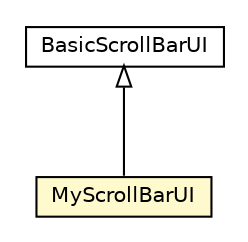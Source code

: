 #!/usr/local/bin/dot
#
# Class diagram 
# Generated by UMLGraph version R5_6-24-gf6e263 (http://www.umlgraph.org/)
#

digraph G {
	edge [fontname="Helvetica",fontsize=10,labelfontname="Helvetica",labelfontsize=10];
	node [fontname="Helvetica",fontsize=10,shape=plaintext];
	nodesep=0.25;
	ranksep=0.5;
	// org.universAAL.tools.logmonitor.msgflow.gui.MyScrollBarUI
	c74587 [label=<<table title="org.universAAL.tools.logmonitor.msgflow.gui.MyScrollBarUI" border="0" cellborder="1" cellspacing="0" cellpadding="2" port="p" bgcolor="lemonChiffon" href="./MyScrollBarUI.html">
		<tr><td><table border="0" cellspacing="0" cellpadding="1">
<tr><td align="center" balign="center"> MyScrollBarUI </td></tr>
		</table></td></tr>
		</table>>, URL="./MyScrollBarUI.html", fontname="Helvetica", fontcolor="black", fontsize=10.0];
	//org.universAAL.tools.logmonitor.msgflow.gui.MyScrollBarUI extends javax.swing.plaf.basic.BasicScrollBarUI
	c74879:p -> c74587:p [dir=back,arrowtail=empty];
	// javax.swing.plaf.basic.BasicScrollBarUI
	c74879 [label=<<table title="javax.swing.plaf.basic.BasicScrollBarUI" border="0" cellborder="1" cellspacing="0" cellpadding="2" port="p" href="http://java.sun.com/j2se/1.4.2/docs/api/javax/swing/plaf/basic/BasicScrollBarUI.html">
		<tr><td><table border="0" cellspacing="0" cellpadding="1">
<tr><td align="center" balign="center"> BasicScrollBarUI </td></tr>
		</table></td></tr>
		</table>>, URL="http://java.sun.com/j2se/1.4.2/docs/api/javax/swing/plaf/basic/BasicScrollBarUI.html", fontname="Helvetica", fontcolor="black", fontsize=10.0];
}

